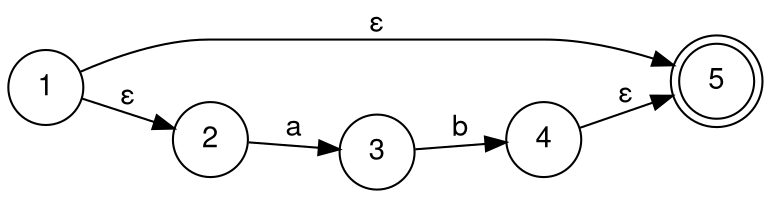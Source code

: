 digraph ab {
fontname="Helvetica,Arial,sans-serif"
node [fontname="Helvetica,Arial,sans-serif"]
edge [fontname="Helvetica,Arial,sans-serif"]
rankdir=LR;
layout=dot;
size="8,5";
node [shape = doublecircle]; 5;
node [shape = circle];
1->2 [label = "ε"];
1->5 [label = "ε"];
2->3 [label = "a"];
3->4 [label = "b"];
4->5 [label = "ε"];
}
